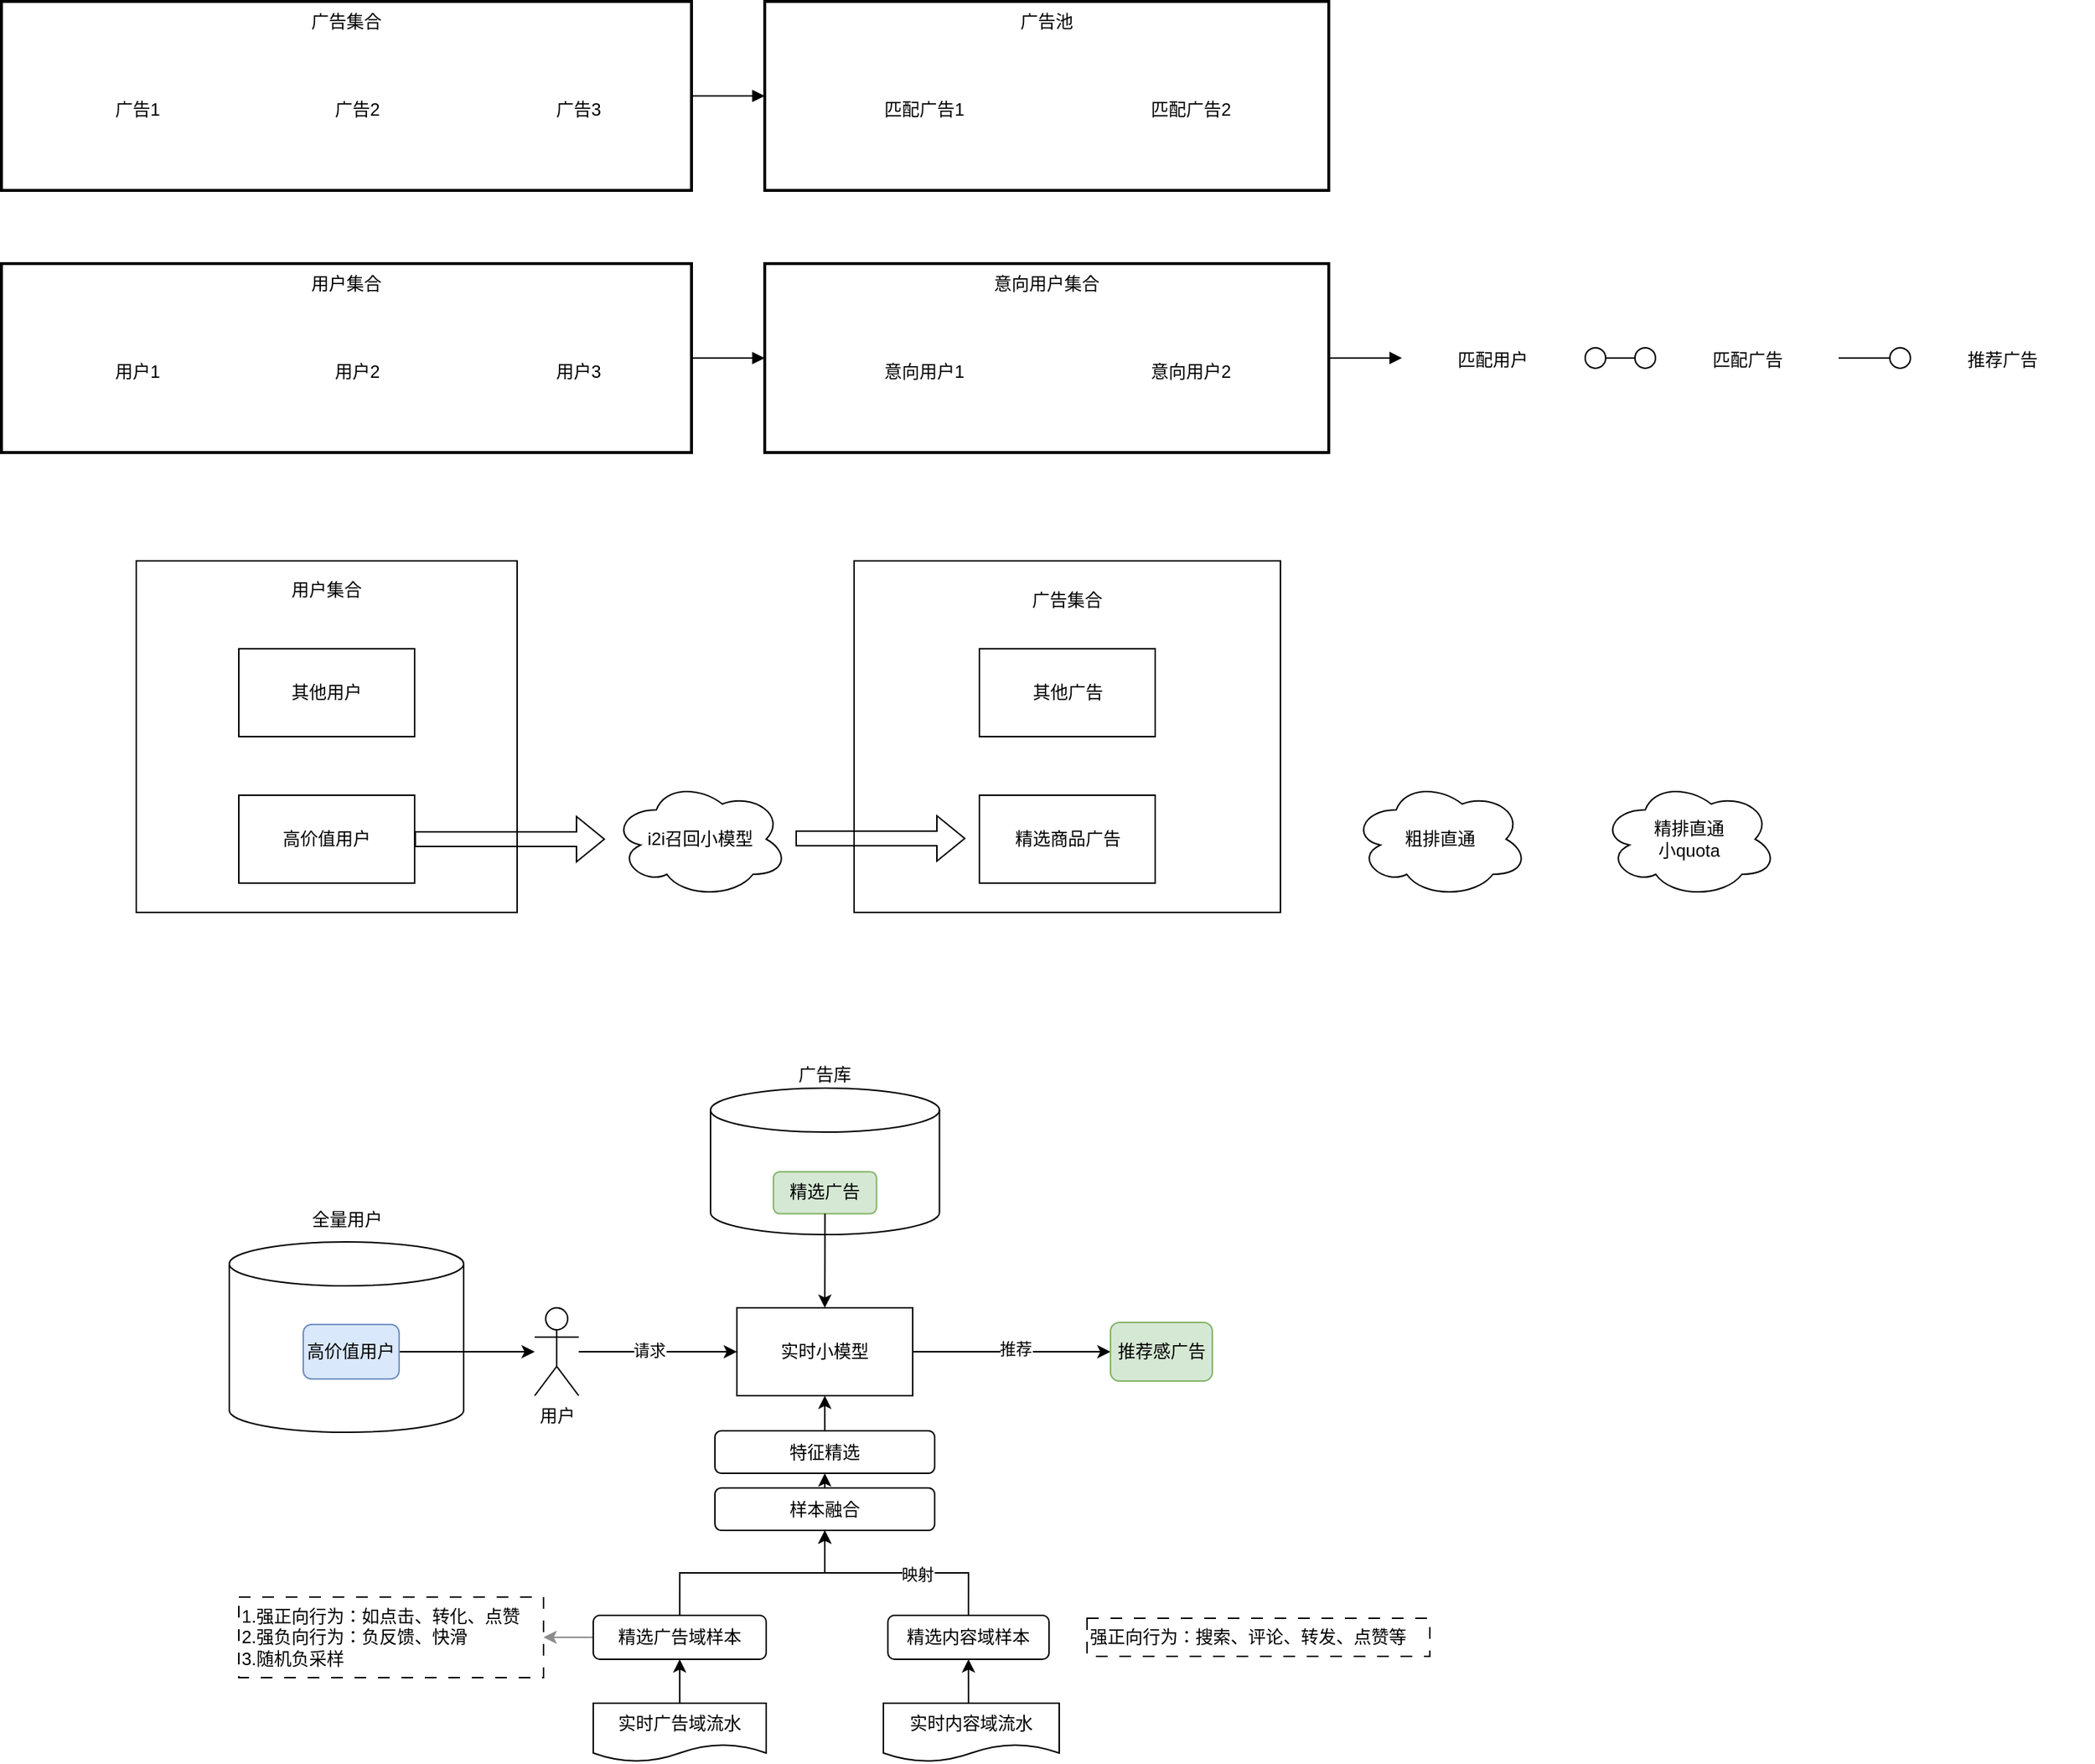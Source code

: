 <mxfile version="26.0.4" pages="3">
  <diagram name="总体架构" id="qinP8k9tqAQhSnErQ5jV">
    <mxGraphModel dx="1242" dy="773" grid="0" gridSize="10" guides="1" tooltips="1" connect="1" arrows="1" fold="1" page="0" pageScale="1" pageWidth="850" pageHeight="1100" math="0" shadow="0">
      <root>
        <mxCell id="0" />
        <mxCell id="1" parent="0" />
        <mxCell id="WeVGeyATEP2TrUEI9uky-103" value="" style="group" parent="1" vertex="1" connectable="0">
          <mxGeometry x="492" y="750" width="156.25" height="100" as="geometry" />
        </mxCell>
        <mxCell id="WeVGeyATEP2TrUEI9uky-64" value="广告库&lt;div&gt;&lt;br&gt;&lt;/div&gt;&lt;div&gt;&lt;br&gt;&lt;/div&gt;&lt;div&gt;&lt;br&gt;&lt;/div&gt;&lt;div&gt;&lt;br&gt;&lt;/div&gt;&lt;div&gt;&lt;br&gt;&lt;/div&gt;&lt;div&gt;&lt;br&gt;&lt;/div&gt;&lt;div&gt;&lt;br&gt;&lt;/div&gt;&lt;div&gt;&lt;br&gt;&lt;/div&gt;&lt;div&gt;&lt;br&gt;&lt;/div&gt;&lt;div&gt;&lt;br&gt;&lt;/div&gt;" style="shape=cylinder3;whiteSpace=wrap;html=1;boundedLbl=1;backgroundOutline=1;size=15;" parent="WeVGeyATEP2TrUEI9uky-103" vertex="1">
          <mxGeometry width="156.25" height="100" as="geometry" />
        </mxCell>
        <mxCell id="WeVGeyATEP2TrUEI9uky-78" value="精选广告" style="rounded=1;whiteSpace=wrap;html=1;fillColor=#d5e8d4;strokeColor=#82b366;" parent="WeVGeyATEP2TrUEI9uky-103" vertex="1">
          <mxGeometry x="42.924" y="57.143" width="70.401" height="28.571" as="geometry" />
        </mxCell>
        <mxCell id="2" value="广告池" style="whiteSpace=wrap;strokeWidth=2;verticalAlign=top;" parent="1" vertex="1">
          <mxGeometry x="529" y="8" width="385" height="129" as="geometry" />
        </mxCell>
        <mxCell id="3" value="匹配广告1" style="fillColor=none;strokeColor=none;" parent="2" vertex="1" overrideArrowHead="circle">
          <mxGeometry x="43" y="46" width="132" height="54" as="geometry" />
        </mxCell>
        <mxCell id="4" value="匹配广告2" style="fillColor=none;strokeColor=none;" parent="2" vertex="1" overrideArrowHead="circle">
          <mxGeometry x="225" y="46" width="132" height="54" as="geometry" />
        </mxCell>
        <mxCell id="5" value="意向用户集合" style="whiteSpace=wrap;strokeWidth=2;verticalAlign=top;" parent="1" vertex="1">
          <mxGeometry x="529" y="187" width="385" height="129" as="geometry" />
        </mxCell>
        <mxCell id="6" value="意向用户1" style="fillColor=none;strokeColor=none;" parent="5" vertex="1" overrideArrowHead="circle">
          <mxGeometry x="43" y="46" width="132" height="54" as="geometry" />
        </mxCell>
        <mxCell id="7" value="意向用户2" style="fillColor=none;strokeColor=none;" parent="5" vertex="1" overrideArrowHead="circle">
          <mxGeometry x="225" y="46" width="132" height="54" as="geometry" />
        </mxCell>
        <mxCell id="8" value="广告集合" style="whiteSpace=wrap;strokeWidth=2;verticalAlign=top;" parent="1" vertex="1">
          <mxGeometry x="8" y="8" width="471" height="129" as="geometry" />
        </mxCell>
        <mxCell id="9" value="广告1" style="fillColor=none;strokeColor=none;" parent="8" vertex="1" overrideArrowHead="circle">
          <mxGeometry x="43" y="46" width="100" height="54" as="geometry" />
        </mxCell>
        <mxCell id="10" value="广告2" style="fillColor=none;strokeColor=none;" parent="8" vertex="1" overrideArrowHead="circle">
          <mxGeometry x="193" y="46" width="100" height="54" as="geometry" />
        </mxCell>
        <mxCell id="11" value="广告3" style="fillColor=none;strokeColor=none;" parent="8" vertex="1" overrideArrowHead="circle">
          <mxGeometry x="344" y="46" width="100" height="54" as="geometry" />
        </mxCell>
        <mxCell id="12" value="用户集合" style="whiteSpace=wrap;strokeWidth=2;verticalAlign=top;" parent="1" vertex="1">
          <mxGeometry x="8" y="187" width="471" height="129" as="geometry" />
        </mxCell>
        <mxCell id="13" value="用户1" style="fillColor=none;strokeColor=none;" parent="12" vertex="1" overrideArrowHead="circle">
          <mxGeometry x="43" y="46" width="100" height="54" as="geometry" />
        </mxCell>
        <mxCell id="14" value="用户2" style="fillColor=none;strokeColor=none;" parent="12" vertex="1" overrideArrowHead="circle">
          <mxGeometry x="193" y="46" width="100" height="54" as="geometry" />
        </mxCell>
        <mxCell id="15" value="用户3" style="fillColor=none;strokeColor=none;" parent="12" vertex="1" overrideArrowHead="circle">
          <mxGeometry x="344" y="46" width="100" height="54" as="geometry" />
        </mxCell>
        <mxCell id="16" value="匹配用户" style="fillColor=none;strokeColor=none;" parent="1" vertex="1">
          <mxGeometry x="964" y="225" width="124" height="54" as="geometry" />
        </mxCell>
        <mxCell id="17" value="匹配广告" style="fillColor=none;strokeColor=none;" parent="1" vertex="1">
          <mxGeometry x="1138" y="225" width="124" height="54" as="geometry" />
        </mxCell>
        <mxCell id="18" value="推荐广告" style="fillColor=none;strokeColor=none;" parent="1" vertex="1">
          <mxGeometry x="1312" y="225" width="124" height="54" as="geometry" />
        </mxCell>
        <mxCell id="19" value="" style="curved=1;startArrow=circle;startFill=0;endArrow=circle;endFill=0;exitX=1;exitY=0.49;entryX=0;entryY=0.49;" parent="1" source="16" target="17" edge="1">
          <mxGeometry relative="1" as="geometry">
            <Array as="points" />
          </mxGeometry>
        </mxCell>
        <mxCell id="20" value="" style="curved=1;startArrow=none;endArrow=circle;endFill=0;exitX=1;exitY=0.49;entryX=0;entryY=0.49;" parent="1" source="17" target="18" edge="1">
          <mxGeometry relative="1" as="geometry">
            <Array as="points" />
          </mxGeometry>
        </mxCell>
        <mxCell id="21" value="" style="curved=1;startArrow=none;endArrow=block;exitX=1;exitY=0.5;entryX=0;entryY=0.5;" parent="1" source="12" target="5" edge="1">
          <mxGeometry relative="1" as="geometry">
            <Array as="points" />
          </mxGeometry>
        </mxCell>
        <mxCell id="22" value="" style="curved=1;startArrow=none;endArrow=block;exitX=1;exitY=0.5;entryX=0;entryY=0.5;" parent="1" source="8" target="2" edge="1">
          <mxGeometry relative="1" as="geometry">
            <Array as="points" />
          </mxGeometry>
        </mxCell>
        <mxCell id="23" value="" style="curved=1;startArrow=none;endArrow=block;exitX=1;exitY=0.5;entryX=0;entryY=0.49;" parent="1" source="5" target="16" edge="1">
          <mxGeometry relative="1" as="geometry">
            <Array as="points" />
          </mxGeometry>
        </mxCell>
        <mxCell id="WeVGeyATEP2TrUEI9uky-29" value="用户集合&lt;div&gt;&lt;br&gt;&lt;/div&gt;&lt;div&gt;&lt;br&gt;&lt;/div&gt;&lt;div&gt;&lt;br&gt;&lt;/div&gt;&lt;div&gt;&lt;br&gt;&lt;/div&gt;&lt;div&gt;&lt;br&gt;&lt;div&gt;&lt;br&gt;&lt;/div&gt;&lt;div&gt;&lt;br&gt;&lt;/div&gt;&lt;div&gt;&lt;br&gt;&lt;/div&gt;&lt;div&gt;&lt;br&gt;&lt;/div&gt;&lt;div&gt;&lt;br&gt;&lt;/div&gt;&lt;div&gt;&lt;br&gt;&lt;/div&gt;&lt;div&gt;&lt;br&gt;&lt;/div&gt;&lt;div&gt;&lt;br&gt;&lt;/div&gt;&lt;div&gt;&lt;br&gt;&lt;/div&gt;&lt;/div&gt;" style="rounded=0;whiteSpace=wrap;html=1;" parent="1" vertex="1">
          <mxGeometry x="100" y="390" width="260" height="240" as="geometry" />
        </mxCell>
        <mxCell id="WeVGeyATEP2TrUEI9uky-30" value="高价值用户" style="rounded=0;whiteSpace=wrap;html=1;" parent="1" vertex="1">
          <mxGeometry x="170" y="550" width="120" height="60" as="geometry" />
        </mxCell>
        <mxCell id="WeVGeyATEP2TrUEI9uky-40" value="广告集合&lt;div&gt;&lt;br&gt;&lt;/div&gt;&lt;div&gt;&lt;br&gt;&lt;/div&gt;&lt;div&gt;&lt;br&gt;&lt;/div&gt;&lt;div&gt;&lt;br&gt;&lt;/div&gt;&lt;div&gt;&lt;br&gt;&lt;/div&gt;&lt;div&gt;&lt;br&gt;&lt;/div&gt;&lt;div&gt;&lt;br&gt;&lt;/div&gt;&lt;div&gt;&lt;br&gt;&lt;/div&gt;&lt;div&gt;&lt;br&gt;&lt;/div&gt;&lt;div&gt;&lt;br&gt;&lt;/div&gt;&lt;div&gt;&lt;br&gt;&lt;/div&gt;&lt;div&gt;&lt;br&gt;&lt;/div&gt;&lt;div&gt;&lt;br&gt;&lt;/div&gt;" style="rounded=0;whiteSpace=wrap;html=1;" parent="1" vertex="1">
          <mxGeometry x="590" y="390" width="291" height="240" as="geometry" />
        </mxCell>
        <mxCell id="WeVGeyATEP2TrUEI9uky-41" value="精选商品广告" style="rounded=0;whiteSpace=wrap;html=1;" parent="1" vertex="1">
          <mxGeometry x="675.5" y="550" width="120" height="60" as="geometry" />
        </mxCell>
        <mxCell id="WeVGeyATEP2TrUEI9uky-44" value="其他广告" style="rounded=0;whiteSpace=wrap;html=1;" parent="1" vertex="1">
          <mxGeometry x="675.5" y="450" width="120" height="60" as="geometry" />
        </mxCell>
        <mxCell id="WeVGeyATEP2TrUEI9uky-46" value="i2i召回小模型" style="ellipse;shape=cloud;whiteSpace=wrap;html=1;" parent="1" vertex="1">
          <mxGeometry x="425" y="540" width="120" height="80" as="geometry" />
        </mxCell>
        <mxCell id="WeVGeyATEP2TrUEI9uky-48" value="" style="shape=flexArrow;endArrow=classic;html=1;rounded=0;exitX=1;exitY=0.5;exitDx=0;exitDy=0;" parent="1" source="WeVGeyATEP2TrUEI9uky-30" edge="1">
          <mxGeometry width="50" height="50" relative="1" as="geometry">
            <mxPoint x="540" y="420" as="sourcePoint" />
            <mxPoint x="420" y="580" as="targetPoint" />
          </mxGeometry>
        </mxCell>
        <mxCell id="WeVGeyATEP2TrUEI9uky-50" value="" style="shape=flexArrow;endArrow=classic;html=1;rounded=0;exitX=1;exitY=0.5;exitDx=0;exitDy=0;" parent="1" edge="1">
          <mxGeometry width="50" height="50" relative="1" as="geometry">
            <mxPoint x="550" y="579.5" as="sourcePoint" />
            <mxPoint x="666" y="579.5" as="targetPoint" />
          </mxGeometry>
        </mxCell>
        <mxCell id="WeVGeyATEP2TrUEI9uky-52" value="粗排直通" style="ellipse;shape=cloud;whiteSpace=wrap;html=1;" parent="1" vertex="1">
          <mxGeometry x="930" y="540" width="120" height="80" as="geometry" />
        </mxCell>
        <mxCell id="WeVGeyATEP2TrUEI9uky-53" value="精排直通&lt;div&gt;小quota&lt;/div&gt;" style="ellipse;shape=cloud;whiteSpace=wrap;html=1;" parent="1" vertex="1">
          <mxGeometry x="1100" y="540" width="120" height="80" as="geometry" />
        </mxCell>
        <mxCell id="WeVGeyATEP2TrUEI9uky-55" value="其他用户" style="rounded=0;whiteSpace=wrap;html=1;" parent="1" vertex="1">
          <mxGeometry x="170" y="450" width="120" height="60" as="geometry" />
        </mxCell>
        <mxCell id="WeVGeyATEP2TrUEI9uky-56" value="实时小模型" style="rounded=0;whiteSpace=wrap;html=1;" parent="1" vertex="1">
          <mxGeometry x="510" y="900" width="120" height="60" as="geometry" />
        </mxCell>
        <mxCell id="WeVGeyATEP2TrUEI9uky-87" value="" style="edgeStyle=orthogonalEdgeStyle;rounded=0;orthogonalLoop=1;jettySize=auto;html=1;" parent="1" source="WeVGeyATEP2TrUEI9uky-80" target="WeVGeyATEP2TrUEI9uky-56" edge="1">
          <mxGeometry relative="1" as="geometry" />
        </mxCell>
        <mxCell id="WeVGeyATEP2TrUEI9uky-91" value="请求" style="edgeLabel;html=1;align=center;verticalAlign=middle;resizable=0;points=[];" parent="WeVGeyATEP2TrUEI9uky-87" vertex="1" connectable="0">
          <mxGeometry x="-0.12" y="1" relative="1" as="geometry">
            <mxPoint as="offset" />
          </mxGeometry>
        </mxCell>
        <mxCell id="WeVGeyATEP2TrUEI9uky-80" value="用户" style="shape=umlActor;verticalLabelPosition=bottom;verticalAlign=top;html=1;outlineConnect=0;" parent="1" vertex="1">
          <mxGeometry x="372" y="900" width="30" height="60" as="geometry" />
        </mxCell>
        <mxCell id="WeVGeyATEP2TrUEI9uky-88" value="" style="endArrow=classic;html=1;rounded=0;exitX=1;exitY=0.5;exitDx=0;exitDy=0;entryX=0;entryY=0.5;entryDx=0;entryDy=0;" parent="1" source="WeVGeyATEP2TrUEI9uky-56" edge="1" target="WeVGeyATEP2TrUEI9uky-89">
          <mxGeometry width="50" height="50" relative="1" as="geometry">
            <mxPoint x="680" y="930" as="sourcePoint" />
            <mxPoint x="750" y="930" as="targetPoint" />
          </mxGeometry>
        </mxCell>
        <mxCell id="WeVGeyATEP2TrUEI9uky-98" value="推荐" style="edgeLabel;html=1;align=center;verticalAlign=middle;resizable=0;points=[];" parent="WeVGeyATEP2TrUEI9uky-88" vertex="1" connectable="0">
          <mxGeometry x="0.033" y="2" relative="1" as="geometry">
            <mxPoint as="offset" />
          </mxGeometry>
        </mxCell>
        <mxCell id="WeVGeyATEP2TrUEI9uky-89" value="推荐感广告" style="rounded=1;whiteSpace=wrap;html=1;fillColor=#d5e8d4;strokeColor=#82b366;" parent="1" vertex="1">
          <mxGeometry x="765" y="910" width="69.5" height="40" as="geometry" />
        </mxCell>
        <mxCell id="WeVGeyATEP2TrUEI9uky-68" value="全量用户&lt;div&gt;&lt;br&gt;&lt;/div&gt;&lt;div&gt;&lt;br&gt;&lt;/div&gt;&lt;div&gt;&lt;br&gt;&lt;/div&gt;&lt;div&gt;&lt;br&gt;&lt;/div&gt;&lt;div&gt;&lt;br&gt;&lt;/div&gt;&lt;div&gt;&lt;br&gt;&lt;/div&gt;&lt;div&gt;&lt;br&gt;&lt;/div&gt;&lt;div&gt;&lt;br&gt;&lt;/div&gt;&lt;div&gt;&lt;br&gt;&lt;/div&gt;&lt;div&gt;&lt;br&gt;&lt;/div&gt;&lt;div&gt;&lt;br&gt;&lt;/div&gt;&lt;div&gt;&lt;br&gt;&lt;/div&gt;&lt;div&gt;&lt;br&gt;&lt;/div&gt;" style="shape=cylinder3;whiteSpace=wrap;html=1;boundedLbl=1;backgroundOutline=1;size=15;" parent="1" vertex="1">
          <mxGeometry x="163.5" y="855" width="160" height="130" as="geometry" />
        </mxCell>
        <mxCell id="WeVGeyATEP2TrUEI9uky-117" value="" style="edgeStyle=orthogonalEdgeStyle;rounded=0;orthogonalLoop=1;jettySize=auto;html=1;" parent="1" source="WeVGeyATEP2TrUEI9uky-76" target="WeVGeyATEP2TrUEI9uky-80" edge="1">
          <mxGeometry relative="1" as="geometry" />
        </mxCell>
        <mxCell id="WeVGeyATEP2TrUEI9uky-76" value="高价值用户" style="rounded=1;whiteSpace=wrap;html=1;fillColor=#dae8fc;strokeColor=#6c8ebf;" parent="1" vertex="1">
          <mxGeometry x="214.004" y="911.429" width="65.412" height="37.143" as="geometry" />
        </mxCell>
        <mxCell id="WeVGeyATEP2TrUEI9uky-99" style="edgeStyle=orthogonalEdgeStyle;rounded=0;orthogonalLoop=1;jettySize=auto;html=1;exitX=0.5;exitY=1;exitDx=0;exitDy=0;entryX=0.5;entryY=0;entryDx=0;entryDy=0;" parent="1" source="WeVGeyATEP2TrUEI9uky-78" target="WeVGeyATEP2TrUEI9uky-56" edge="1">
          <mxGeometry relative="1" as="geometry" />
        </mxCell>
        <mxCell id="WeVGeyATEP2TrUEI9uky-109" value="" style="edgeStyle=orthogonalEdgeStyle;rounded=0;orthogonalLoop=1;jettySize=auto;html=1;exitX=0.5;exitY=0;exitDx=0;exitDy=0;entryX=0.5;entryY=1;entryDx=0;entryDy=0;" parent="1" source="WeVGeyATEP2TrUEI9uky-114" target="gdvW_6OQz8zFMiyGwCSC-35" edge="1">
          <mxGeometry relative="1" as="geometry">
            <mxPoint x="570" y="1040" as="sourcePoint" />
          </mxGeometry>
        </mxCell>
        <mxCell id="gdvW_6OQz8zFMiyGwCSC-32" value="" style="edgeStyle=orthogonalEdgeStyle;rounded=0;orthogonalLoop=1;jettySize=auto;html=1;" edge="1" parent="1" source="WeVGeyATEP2TrUEI9uky-113" target="gdvW_6OQz8zFMiyGwCSC-25">
          <mxGeometry relative="1" as="geometry" />
        </mxCell>
        <mxCell id="WeVGeyATEP2TrUEI9uky-113" value="实时广告域流水" style="shape=document;whiteSpace=wrap;html=1;boundedLbl=1;" parent="1" vertex="1">
          <mxGeometry x="411.93" y="1170" width="118.07" height="40" as="geometry" />
        </mxCell>
        <mxCell id="WeVGeyATEP2TrUEI9uky-114" value="样本融合" style="rounded=1;whiteSpace=wrap;html=1;" parent="1" vertex="1">
          <mxGeometry x="495" y="1023" width="150" height="29" as="geometry" />
        </mxCell>
        <mxCell id="gdvW_6OQz8zFMiyGwCSC-24" style="edgeStyle=orthogonalEdgeStyle;rounded=0;orthogonalLoop=1;jettySize=auto;html=1;exitX=0.5;exitY=0;exitDx=0;exitDy=0;entryX=0.5;entryY=1;entryDx=0;entryDy=0;" edge="1" parent="1" source="gdvW_6OQz8zFMiyGwCSC-23" target="gdvW_6OQz8zFMiyGwCSC-26">
          <mxGeometry relative="1" as="geometry">
            <mxPoint x="568.06" y="1100" as="targetPoint" />
          </mxGeometry>
        </mxCell>
        <mxCell id="gdvW_6OQz8zFMiyGwCSC-23" value="实时内容域流水" style="shape=document;whiteSpace=wrap;html=1;boundedLbl=1;" vertex="1" parent="1">
          <mxGeometry x="610" y="1170" width="120" height="40" as="geometry" />
        </mxCell>
        <mxCell id="ZzjQxvBzT8ur59nGPBBm-27" value="" style="edgeStyle=orthogonalEdgeStyle;rounded=0;orthogonalLoop=1;jettySize=auto;html=1;strokeColor=#8C8C8C;" edge="1" parent="1" source="gdvW_6OQz8zFMiyGwCSC-25" target="ZzjQxvBzT8ur59nGPBBm-24">
          <mxGeometry relative="1" as="geometry" />
        </mxCell>
        <mxCell id="gdvW_6OQz8zFMiyGwCSC-25" value="精选广告域样本" style="rounded=1;whiteSpace=wrap;html=1;" vertex="1" parent="1">
          <mxGeometry x="411.93" y="1110" width="118.07" height="30" as="geometry" />
        </mxCell>
        <mxCell id="gdvW_6OQz8zFMiyGwCSC-34" style="edgeStyle=orthogonalEdgeStyle;rounded=0;orthogonalLoop=1;jettySize=auto;html=1;exitX=0.5;exitY=0;exitDx=0;exitDy=0;entryX=0.5;entryY=1;entryDx=0;entryDy=0;" edge="1" parent="1" source="gdvW_6OQz8zFMiyGwCSC-26" target="WeVGeyATEP2TrUEI9uky-114">
          <mxGeometry relative="1" as="geometry" />
        </mxCell>
        <mxCell id="ZzjQxvBzT8ur59nGPBBm-26" value="映射" style="edgeLabel;html=1;align=center;verticalAlign=middle;resizable=0;points=[];" vertex="1" connectable="0" parent="gdvW_6OQz8zFMiyGwCSC-34">
          <mxGeometry x="-0.175" y="1" relative="1" as="geometry">
            <mxPoint as="offset" />
          </mxGeometry>
        </mxCell>
        <mxCell id="gdvW_6OQz8zFMiyGwCSC-26" value="精选内容域样本" style="rounded=1;whiteSpace=wrap;html=1;" vertex="1" parent="1">
          <mxGeometry x="613.06" y="1110" width="110" height="30" as="geometry" />
        </mxCell>
        <mxCell id="gdvW_6OQz8zFMiyGwCSC-31" style="edgeStyle=orthogonalEdgeStyle;rounded=0;orthogonalLoop=1;jettySize=auto;html=1;exitX=0.5;exitY=0;exitDx=0;exitDy=0;entryX=0.5;entryY=1;entryDx=0;entryDy=0;" edge="1" parent="1" source="gdvW_6OQz8zFMiyGwCSC-25" target="WeVGeyATEP2TrUEI9uky-114">
          <mxGeometry relative="1" as="geometry">
            <mxPoint x="463.583" y="1099.01" as="targetPoint" />
          </mxGeometry>
        </mxCell>
        <mxCell id="gdvW_6OQz8zFMiyGwCSC-36" style="edgeStyle=orthogonalEdgeStyle;rounded=0;orthogonalLoop=1;jettySize=auto;html=1;exitX=0.5;exitY=0;exitDx=0;exitDy=0;entryX=0.5;entryY=1;entryDx=0;entryDy=0;" edge="1" parent="1" source="gdvW_6OQz8zFMiyGwCSC-35" target="WeVGeyATEP2TrUEI9uky-56">
          <mxGeometry relative="1" as="geometry" />
        </mxCell>
        <mxCell id="gdvW_6OQz8zFMiyGwCSC-35" value="特征精选" style="rounded=1;whiteSpace=wrap;html=1;" vertex="1" parent="1">
          <mxGeometry x="495" y="984" width="150" height="29" as="geometry" />
        </mxCell>
        <mxCell id="ZzjQxvBzT8ur59nGPBBm-24" value="1.强正向行为：如点击、转化、点赞&lt;div&gt;2.强负向行为：负反馈、快滑&lt;/div&gt;&lt;div&gt;3.随机负采样&lt;/div&gt;" style="text;html=1;align=left;verticalAlign=middle;resizable=0;points=[];autosize=1;strokeColor=default;fillColor=none;dashed=1;dashPattern=8 8;" vertex="1" parent="1">
          <mxGeometry x="170" y="1097.5" width="208" height="55" as="geometry" />
        </mxCell>
        <mxCell id="ZzjQxvBzT8ur59nGPBBm-25" value="强正向行为：搜索、评论、转发、点赞等" style="text;html=1;align=left;verticalAlign=middle;resizable=0;points=[];autosize=1;strokeColor=default;fillColor=none;dashed=1;dashPattern=8 8;" vertex="1" parent="1">
          <mxGeometry x="749" y="1112" width="234" height="26" as="geometry" />
        </mxCell>
      </root>
    </mxGraphModel>
  </diagram>
  <diagram id="ewN9J9s_fj7f4-4imcri" name="样本设计">
    <mxGraphModel dx="1242" dy="773" grid="1" gridSize="10" guides="1" tooltips="1" connect="1" arrows="1" fold="1" page="1" pageScale="1" pageWidth="850" pageHeight="1100" math="0" shadow="0">
      <root>
        <mxCell id="0" />
        <mxCell id="1" parent="0" />
        <mxCell id="V_wZHmumi39xLVVslMNS-7" value="" style="edgeStyle=orthogonalEdgeStyle;rounded=0;orthogonalLoop=1;jettySize=auto;html=1;" parent="1" source="QvL4Bcm-4klgUwtI3iMm-4" target="V_wZHmumi39xLVVslMNS-1" edge="1">
          <mxGeometry relative="1" as="geometry" />
        </mxCell>
        <mxCell id="QvL4Bcm-4klgUwtI3iMm-4" value="PCTR样本流" style="rounded=0;whiteSpace=wrap;html=1;" parent="1" vertex="1">
          <mxGeometry x="170" y="190" width="120" height="30" as="geometry" />
        </mxCell>
        <mxCell id="V_wZHmumi39xLVVslMNS-8" value="" style="edgeStyle=orthogonalEdgeStyle;rounded=0;orthogonalLoop=1;jettySize=auto;html=1;" parent="1" source="QvL4Bcm-4klgUwtI3iMm-5" target="V_wZHmumi39xLVVslMNS-1" edge="1">
          <mxGeometry relative="1" as="geometry" />
        </mxCell>
        <mxCell id="QvL4Bcm-4klgUwtI3iMm-5" value="PCVR样本流" style="rounded=0;whiteSpace=wrap;html=1;" parent="1" vertex="1">
          <mxGeometry x="170" y="240" width="120" height="30" as="geometry" />
        </mxCell>
        <mxCell id="apU2YjhtMBtgAtZRkx56-1" value="实时广告域流水" style="shape=document;whiteSpace=wrap;html=1;boundedLbl=1;" parent="1" vertex="1">
          <mxGeometry x="11.93" y="210" width="118.07" height="40" as="geometry" />
        </mxCell>
        <mxCell id="apU2YjhtMBtgAtZRkx56-2" value="实时内容域流水" style="shape=document;whiteSpace=wrap;html=1;boundedLbl=1;" parent="1" vertex="1">
          <mxGeometry x="11.93" y="345" width="118.07" height="40" as="geometry" />
        </mxCell>
        <mxCell id="V_wZHmumi39xLVVslMNS-21" value="" style="edgeStyle=orthogonalEdgeStyle;rounded=0;orthogonalLoop=1;jettySize=auto;html=1;" parent="1" source="apU2YjhtMBtgAtZRkx56-4" target="V_wZHmumi39xLVVslMNS-13" edge="1">
          <mxGeometry relative="1" as="geometry" />
        </mxCell>
        <mxCell id="apU2YjhtMBtgAtZRkx56-4" value="搜一搜" style="rounded=0;whiteSpace=wrap;html=1;" parent="1" vertex="1">
          <mxGeometry x="170" y="300" width="120" height="30" as="geometry" />
        </mxCell>
        <mxCell id="V_wZHmumi39xLVVslMNS-27" value="" style="edgeStyle=orthogonalEdgeStyle;rounded=0;orthogonalLoop=1;jettySize=auto;html=1;entryX=0;entryY=0.5;entryDx=0;entryDy=0;" parent="1" source="apU2YjhtMBtgAtZRkx56-5" target="V_wZHmumi39xLVVslMNS-22" edge="1">
          <mxGeometry relative="1" as="geometry" />
        </mxCell>
        <mxCell id="apU2YjhtMBtgAtZRkx56-5" value="视频号" style="rounded=0;whiteSpace=wrap;html=1;" parent="1" vertex="1">
          <mxGeometry x="170" y="350" width="120" height="30" as="geometry" />
        </mxCell>
        <mxCell id="Tbrwe3A2g-YsbmghTqT5-1" value="广告域样本" style="rounded=0;whiteSpace=wrap;html=1;" parent="1" vertex="1">
          <mxGeometry x="910" y="200" width="130" height="60" as="geometry" />
        </mxCell>
        <mxCell id="V_wZHmumi39xLVVslMNS-9" style="edgeStyle=orthogonalEdgeStyle;rounded=0;orthogonalLoop=1;jettySize=auto;html=1;exitX=1;exitY=0.5;exitDx=0;exitDy=0;" parent="1" source="V_wZHmumi39xLVVslMNS-1" target="V_wZHmumi39xLVVslMNS-2" edge="1">
          <mxGeometry relative="1" as="geometry" />
        </mxCell>
        <mxCell id="V_wZHmumi39xLVVslMNS-1" value="&lt;div&gt;点击/转化/点赞&lt;/div&gt;&lt;div&gt;负反馈/曝光&lt;/div&gt;" style="shape=parallelogram;perimeter=parallelogramPerimeter;whiteSpace=wrap;html=1;fixedSize=1;" parent="1" vertex="1">
          <mxGeometry x="325" y="210" width="115" height="40" as="geometry" />
        </mxCell>
        <mxCell id="V_wZHmumi39xLVVslMNS-18" value="" style="edgeStyle=orthogonalEdgeStyle;rounded=0;orthogonalLoop=1;jettySize=auto;html=1;" parent="1" source="V_wZHmumi39xLVVslMNS-2" target="V_wZHmumi39xLVVslMNS-17" edge="1">
          <mxGeometry relative="1" as="geometry" />
        </mxCell>
        <mxCell id="V_wZHmumi39xLVVslMNS-2" value="精选用户&lt;div&gt;精选广告&lt;/div&gt;" style="shape=parallelogram;perimeter=parallelogramPerimeter;whiteSpace=wrap;html=1;fixedSize=1;" parent="1" vertex="1">
          <mxGeometry x="472.5" y="210" width="115" height="40" as="geometry" />
        </mxCell>
        <mxCell id="V_wZHmumi39xLVVslMNS-11" style="edgeStyle=orthogonalEdgeStyle;rounded=0;orthogonalLoop=1;jettySize=auto;html=1;exitX=1;exitY=0.5;exitDx=0;exitDy=0;entryX=0;entryY=0.5;entryDx=0;entryDy=0;" parent="1" source="V_wZHmumi39xLVVslMNS-3" target="V_wZHmumi39xLVVslMNS-34" edge="1">
          <mxGeometry relative="1" as="geometry">
            <Array as="points">
              <mxPoint x="890" y="300" />
              <mxPoint x="890" y="360" />
            </Array>
          </mxGeometry>
        </mxCell>
        <mxCell id="V_wZHmumi39xLVVslMNS-38" style="edgeStyle=orthogonalEdgeStyle;rounded=0;orthogonalLoop=1;jettySize=auto;html=1;exitX=1;exitY=0.5;exitDx=0;exitDy=0;entryX=0;entryY=0.5;entryDx=0;entryDy=0;" parent="1" source="V_wZHmumi39xLVVslMNS-3" target="Tbrwe3A2g-YsbmghTqT5-1" edge="1">
          <mxGeometry relative="1" as="geometry">
            <Array as="points">
              <mxPoint x="890" y="300" />
              <mxPoint x="890" y="230" />
            </Array>
          </mxGeometry>
        </mxCell>
        <mxCell id="V_wZHmumi39xLVVslMNS-3" value="关联用户特征&lt;div&gt;关联广告特征&lt;/div&gt;" style="shape=parallelogram;perimeter=parallelogramPerimeter;whiteSpace=wrap;html=1;fixedSize=1;" parent="1" vertex="1">
          <mxGeometry x="735" y="280" width="115" height="40" as="geometry" />
        </mxCell>
        <mxCell id="V_wZHmumi39xLVVslMNS-26" value="" style="edgeStyle=orthogonalEdgeStyle;rounded=0;orthogonalLoop=1;jettySize=auto;html=1;" parent="1" source="V_wZHmumi39xLVVslMNS-6" target="V_wZHmumi39xLVVslMNS-24" edge="1">
          <mxGeometry relative="1" as="geometry" />
        </mxCell>
        <mxCell id="V_wZHmumi39xLVVslMNS-6" value="公众号" style="rounded=0;whiteSpace=wrap;html=1;" parent="1" vertex="1">
          <mxGeometry x="170" y="400" width="120" height="30" as="geometry" />
        </mxCell>
        <mxCell id="V_wZHmumi39xLVVslMNS-28" value="" style="edgeStyle=orthogonalEdgeStyle;rounded=0;orthogonalLoop=1;jettySize=auto;html=1;" parent="1" source="V_wZHmumi39xLVVslMNS-13" target="V_wZHmumi39xLVVslMNS-15" edge="1">
          <mxGeometry relative="1" as="geometry" />
        </mxCell>
        <mxCell id="V_wZHmumi39xLVVslMNS-13" value="搜索词" style="rounded=0;whiteSpace=wrap;html=1;" parent="1" vertex="1">
          <mxGeometry x="320" y="300" width="120" height="30" as="geometry" />
        </mxCell>
        <mxCell id="V_wZHmumi39xLVVslMNS-31" value="" style="edgeStyle=orthogonalEdgeStyle;rounded=0;orthogonalLoop=1;jettySize=auto;html=1;" parent="1" source="V_wZHmumi39xLVVslMNS-15" target="V_wZHmumi39xLVVslMNS-20" edge="1">
          <mxGeometry relative="1" as="geometry" />
        </mxCell>
        <mxCell id="V_wZHmumi39xLVVslMNS-15" value="文本/视频&lt;div&gt;映射&lt;/div&gt;&lt;div&gt;ad&lt;/div&gt;" style="shape=parallelogram;perimeter=parallelogramPerimeter;whiteSpace=wrap;html=1;fixedSize=1;" parent="1" vertex="1">
          <mxGeometry x="487.5" y="335" width="100" height="60" as="geometry" />
        </mxCell>
        <mxCell id="V_wZHmumi39xLVVslMNS-36" value="" style="edgeStyle=orthogonalEdgeStyle;rounded=0;orthogonalLoop=1;jettySize=auto;html=1;" parent="1" source="V_wZHmumi39xLVVslMNS-17" target="V_wZHmumi39xLVVslMNS-3" edge="1">
          <mxGeometry relative="1" as="geometry" />
        </mxCell>
        <mxCell id="V_wZHmumi39xLVVslMNS-17" value="user, ad, label=1/0" style="rounded=0;whiteSpace=wrap;html=1;" parent="1" vertex="1">
          <mxGeometry x="610" y="200" width="110" height="60" as="geometry" />
        </mxCell>
        <mxCell id="V_wZHmumi39xLVVslMNS-37" value="" style="edgeStyle=orthogonalEdgeStyle;rounded=0;orthogonalLoop=1;jettySize=auto;html=1;" parent="1" source="V_wZHmumi39xLVVslMNS-20" target="V_wZHmumi39xLVVslMNS-3" edge="1">
          <mxGeometry relative="1" as="geometry" />
        </mxCell>
        <mxCell id="V_wZHmumi39xLVVslMNS-20" value="user, ad, label=1" style="rounded=0;whiteSpace=wrap;html=1;" parent="1" vertex="1">
          <mxGeometry x="615" y="337.5" width="105" height="55" as="geometry" />
        </mxCell>
        <mxCell id="V_wZHmumi39xLVVslMNS-29" value="" style="edgeStyle=orthogonalEdgeStyle;rounded=0;orthogonalLoop=1;jettySize=auto;html=1;" parent="1" source="V_wZHmumi39xLVVslMNS-22" target="V_wZHmumi39xLVVslMNS-15" edge="1">
          <mxGeometry relative="1" as="geometry" />
        </mxCell>
        <mxCell id="V_wZHmumi39xLVVslMNS-22" value="转、评、赞、完播" style="rounded=0;whiteSpace=wrap;html=1;" parent="1" vertex="1">
          <mxGeometry x="320" y="350" width="120" height="30" as="geometry" />
        </mxCell>
        <mxCell id="V_wZHmumi39xLVVslMNS-30" value="" style="edgeStyle=orthogonalEdgeStyle;rounded=0;orthogonalLoop=1;jettySize=auto;html=1;" parent="1" source="V_wZHmumi39xLVVslMNS-24" target="V_wZHmumi39xLVVslMNS-15" edge="1">
          <mxGeometry relative="1" as="geometry" />
        </mxCell>
        <mxCell id="V_wZHmumi39xLVVslMNS-24" value="转、评、赞、藏" style="rounded=0;whiteSpace=wrap;html=1;" parent="1" vertex="1">
          <mxGeometry x="320" y="400" width="120" height="30" as="geometry" />
        </mxCell>
        <mxCell id="V_wZHmumi39xLVVslMNS-34" value="内容域样本" style="rounded=0;whiteSpace=wrap;html=1;" parent="1" vertex="1">
          <mxGeometry x="920" y="330" width="130" height="60" as="geometry" />
        </mxCell>
      </root>
    </mxGraphModel>
  </diagram>
  <diagram id="fOvdGied5Z8_xfhFyvuB" name="第 3 页">
    <mxGraphModel grid="1" page="1" gridSize="10" guides="1" tooltips="1" connect="1" arrows="1" fold="1" pageScale="1" pageWidth="850" pageHeight="1100" math="0" shadow="0">
      <root>
        <mxCell id="0" />
        <mxCell id="1" parent="0" />
      </root>
    </mxGraphModel>
  </diagram>
</mxfile>
